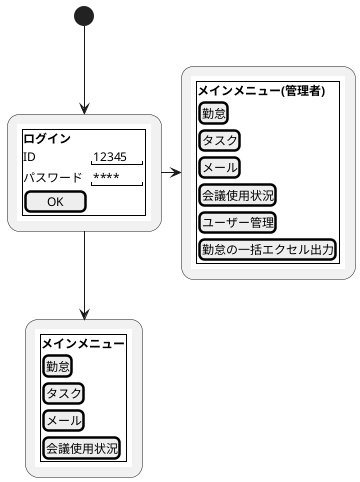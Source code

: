 @startsalt
@startuml
(*) --> "
{{
salt
{+
<b>ログイン
  ID         | "12345 "
  パスワード | "****  "
  [  OK   ]
}
}}
" as choose
choose -right-> "
{{
salt
{+
<b>メインメニュー(管理者)
[勤怠]
[タスク]
[メール]
[会議使用状況]
[ユーザー管理]
[勤怠の一括エクセル出力]
}
}}
" as adimnChoose
choose -down-> "
{{
salt
{+
<b>メインメニュー
[勤怠]
[タスク]
[メール]
[会議使用状況]
}
}}
"
@enduml
@endsalt